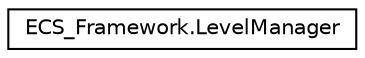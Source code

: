 digraph "Graphical Class Hierarchy"
{
 // LATEX_PDF_SIZE
  edge [fontname="Helvetica",fontsize="10",labelfontname="Helvetica",labelfontsize="10"];
  node [fontname="Helvetica",fontsize="10",shape=record];
  rankdir="LR";
  Node0 [label="ECS_Framework.LevelManager",height=0.2,width=0.4,color="black", fillcolor="white", style="filled",URL="$classECS__Framework_1_1LevelManager.html",tooltip="Manages the loading and retrieval of game levels."];
}
